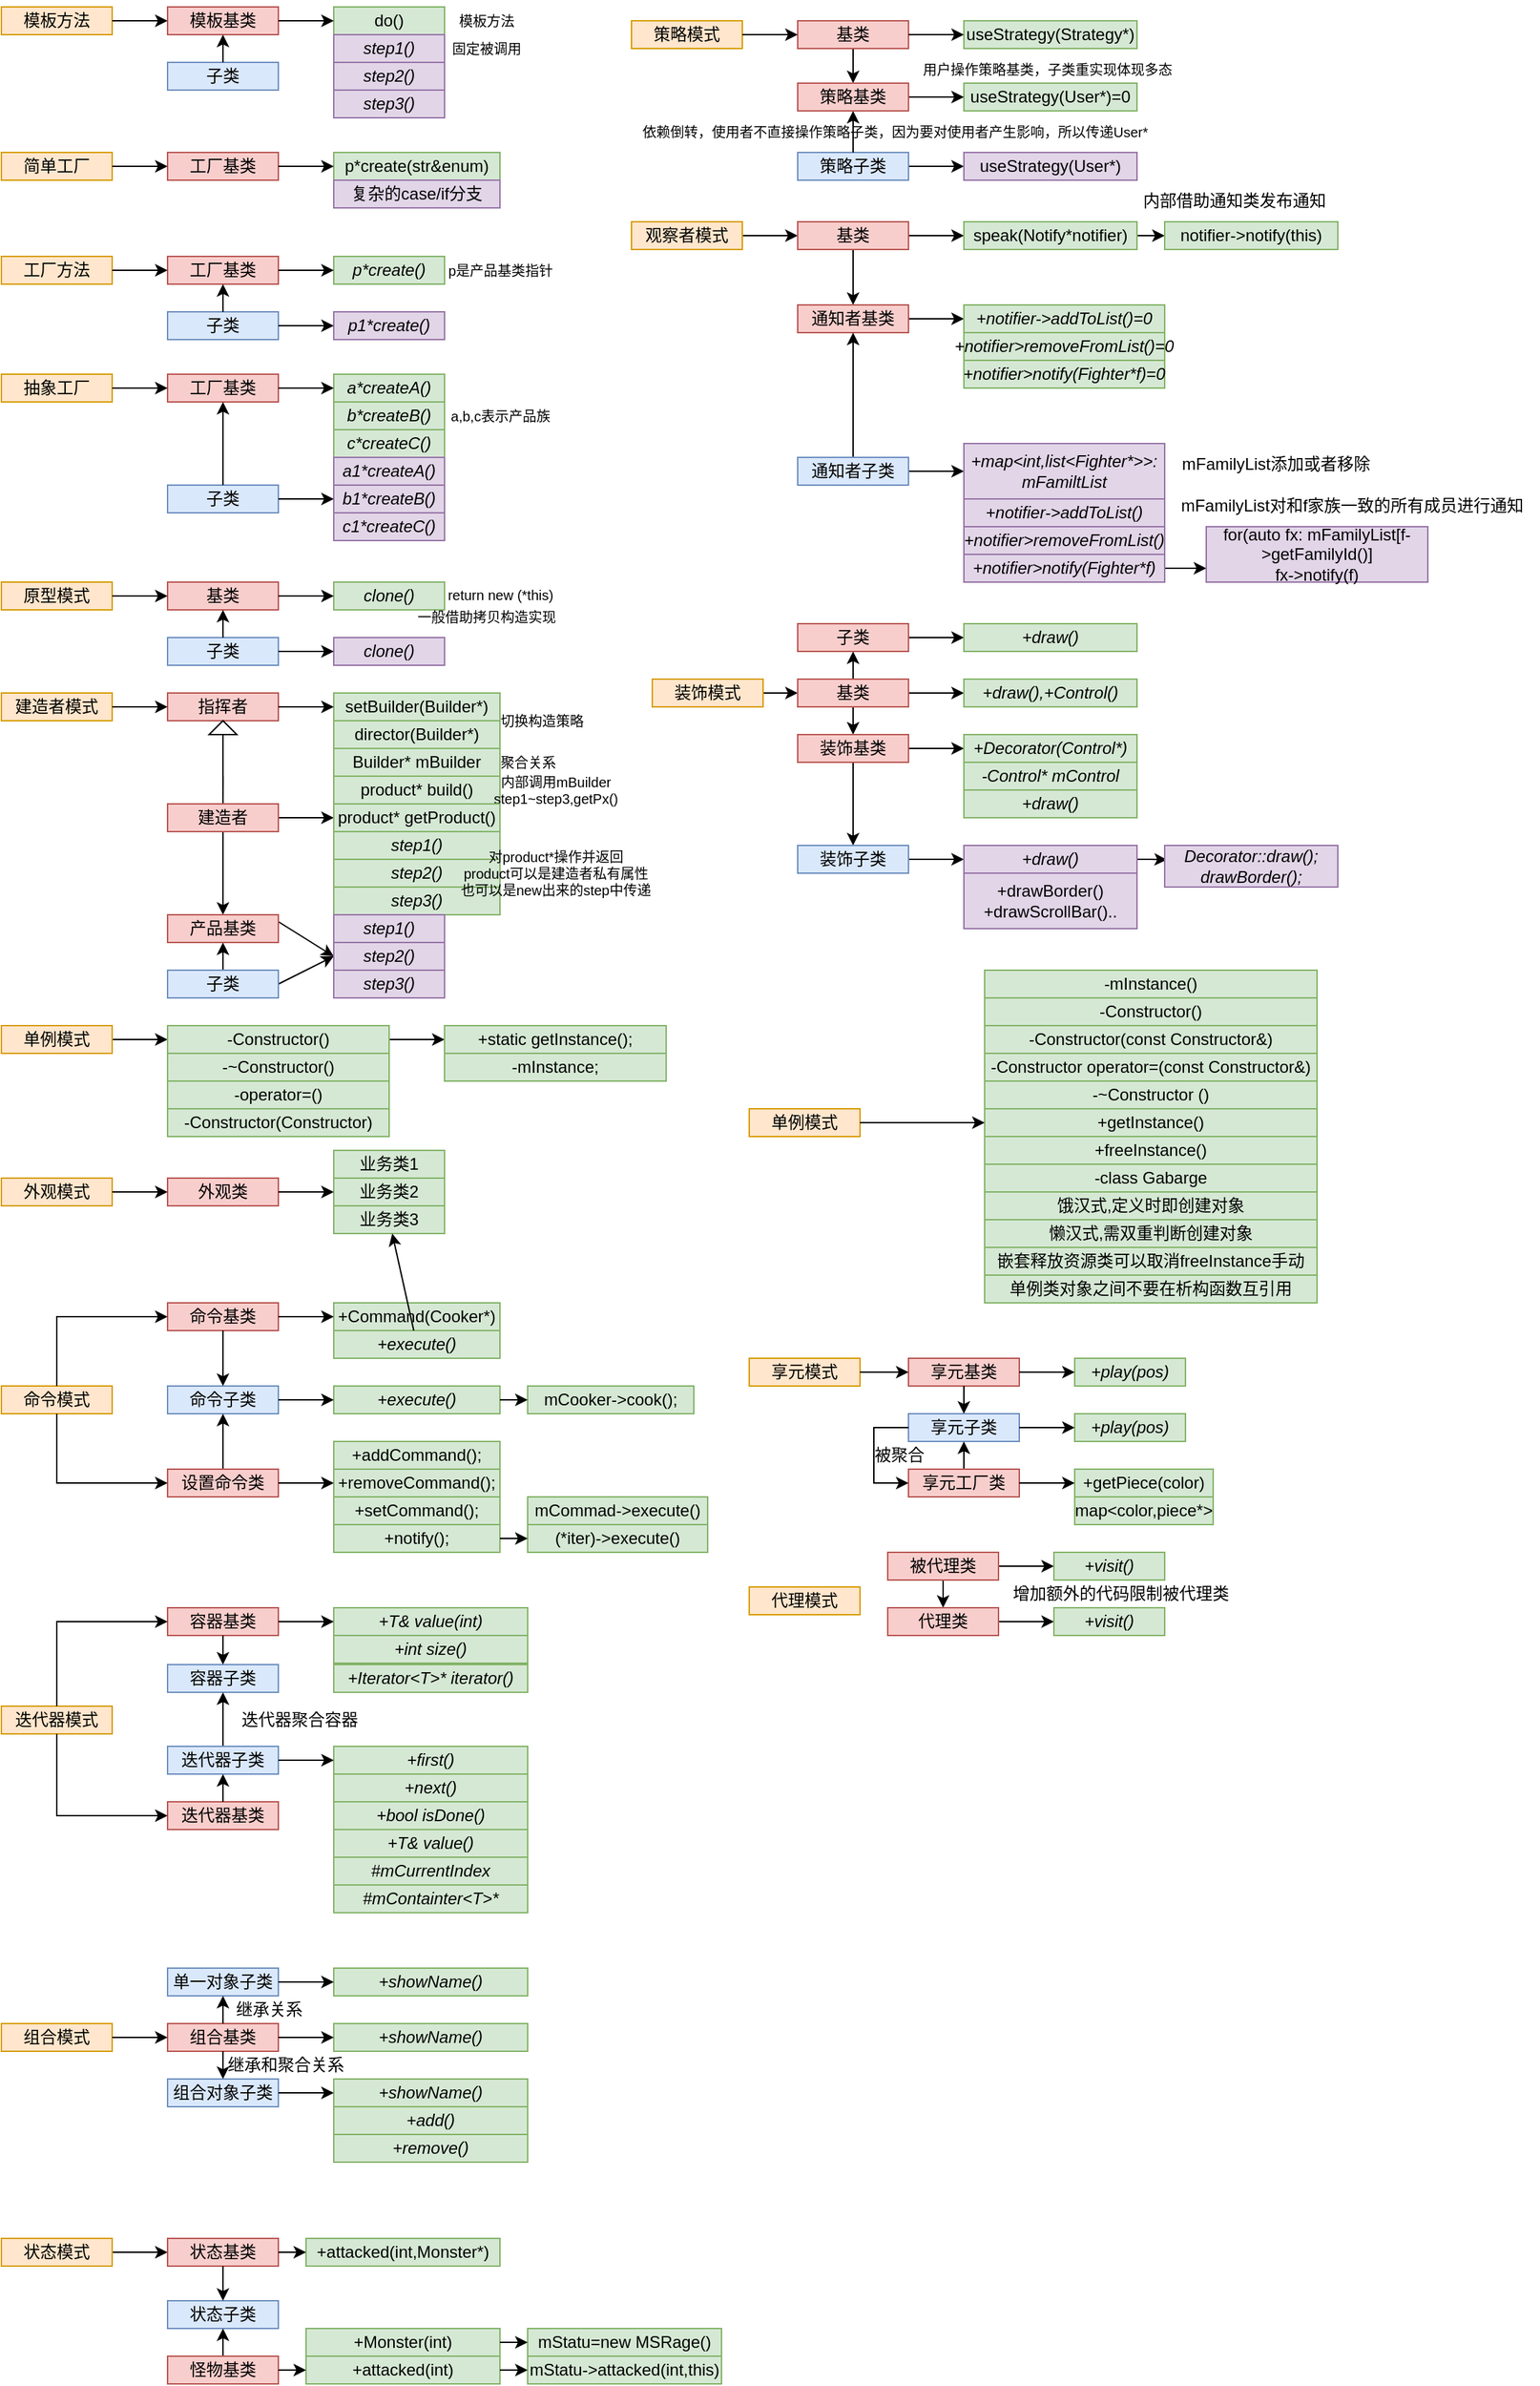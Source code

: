 <mxfile>
    <diagram id="zHpIVwNeffbbXztbU5Zh" name="第 1 页">
        <mxGraphModel dx="534" dy="441" grid="1" gridSize="5" guides="1" tooltips="1" connect="1" arrows="1" fold="1" page="1" pageScale="1" pageWidth="1169" pageHeight="827" math="0" shadow="0">
            <root>
                <mxCell id="0"/>
                <mxCell id="1" parent="0"/>
                <mxCell id="29" value="" style="group" parent="1" vertex="1" connectable="0">
                    <mxGeometry width="385" height="85" as="geometry"/>
                </mxCell>
                <mxCell id="2" value="模板方法" style="whiteSpace=wrap;html=1;fillColor=#ffe6cc;strokeColor=#d79b00;" parent="29" vertex="1">
                    <mxGeometry y="5" width="80" height="20" as="geometry"/>
                </mxCell>
                <mxCell id="4" value="模板基类" style="whiteSpace=wrap;html=1;fillColor=#f8cecc;strokeColor=#b85450;" parent="29" vertex="1">
                    <mxGeometry x="120" y="5" width="80" height="20" as="geometry"/>
                </mxCell>
                <mxCell id="17" style="edgeStyle=none;html=1;exitX=1;exitY=0.5;exitDx=0;exitDy=0;entryX=0;entryY=0.5;entryDx=0;entryDy=0;fontSize=10;" parent="29" source="2" target="4" edge="1">
                    <mxGeometry relative="1" as="geometry"/>
                </mxCell>
                <mxCell id="5" value="do()" style="whiteSpace=wrap;html=1;fillColor=#d5e8d4;strokeColor=#82b366;" parent="29" vertex="1">
                    <mxGeometry x="240" y="5" width="80" height="20" as="geometry"/>
                </mxCell>
                <mxCell id="20" style="edgeStyle=none;html=1;fontSize=10;" parent="29" source="4" target="5" edge="1">
                    <mxGeometry relative="1" as="geometry"/>
                </mxCell>
                <mxCell id="6" value="&lt;i&gt;step1()&lt;/i&gt;" style="whiteSpace=wrap;html=1;fillColor=#e1d5e7;strokeColor=#9673a6;" parent="29" vertex="1">
                    <mxGeometry x="240" y="25" width="80" height="20" as="geometry"/>
                </mxCell>
                <mxCell id="7" value="&lt;i&gt;step2()&lt;/i&gt;" style="whiteSpace=wrap;html=1;fillColor=#e1d5e7;strokeColor=#9673a6;" parent="29" vertex="1">
                    <mxGeometry x="240" y="45" width="80" height="20" as="geometry"/>
                </mxCell>
                <mxCell id="8" value="&lt;i&gt;step3()&lt;/i&gt;" style="whiteSpace=wrap;html=1;fillColor=#e1d5e7;strokeColor=#9673a6;" parent="29" vertex="1">
                    <mxGeometry x="240" y="65" width="80" height="20" as="geometry"/>
                </mxCell>
                <mxCell id="12" value="&lt;font style=&quot;font-size: 10px;&quot;&gt;模板方法&lt;/font&gt;" style="text;html=1;align=center;verticalAlign=middle;resizable=0;points=[];autosize=1;strokeColor=none;fillColor=none;" parent="29" vertex="1">
                    <mxGeometry x="320" width="60" height="30" as="geometry"/>
                </mxCell>
                <mxCell id="13" value="&lt;font style=&quot;font-size: 10px;&quot;&gt;固定被调用&lt;/font&gt;" style="text;html=1;align=center;verticalAlign=middle;resizable=0;points=[];autosize=1;strokeColor=none;fillColor=none;" parent="29" vertex="1">
                    <mxGeometry x="315" y="20" width="70" height="30" as="geometry"/>
                </mxCell>
                <mxCell id="21" value="子类" style="whiteSpace=wrap;html=1;fillColor=#dae8fc;strokeColor=#6c8ebf;" parent="29" vertex="1">
                    <mxGeometry x="120" y="45" width="80" height="20" as="geometry"/>
                </mxCell>
                <mxCell id="22" style="edgeStyle=none;html=1;fontSize=10;entryX=0.5;entryY=1;entryDx=0;entryDy=0;" parent="29" source="21" target="4" edge="1">
                    <mxGeometry relative="1" as="geometry"/>
                </mxCell>
                <mxCell id="41" value="" style="group" parent="1" vertex="1" connectable="0">
                    <mxGeometry y="110" width="360" height="40" as="geometry"/>
                </mxCell>
                <mxCell id="16" value="简单工厂" style="whiteSpace=wrap;html=1;fillColor=#ffe6cc;strokeColor=#d79b00;" parent="41" vertex="1">
                    <mxGeometry width="80" height="20" as="geometry"/>
                </mxCell>
                <mxCell id="23" value="工厂基类" style="whiteSpace=wrap;html=1;fillColor=#f8cecc;strokeColor=#b85450;" parent="41" vertex="1">
                    <mxGeometry x="120" width="80" height="20" as="geometry"/>
                </mxCell>
                <mxCell id="27" style="edgeStyle=none;html=1;exitX=1;exitY=0.5;exitDx=0;exitDy=0;entryX=0;entryY=0.5;entryDx=0;entryDy=0;fontSize=10;" parent="41" source="16" target="23" edge="1">
                    <mxGeometry relative="1" as="geometry"/>
                </mxCell>
                <mxCell id="24" value="p*create(str&amp;amp;enum)" style="whiteSpace=wrap;html=1;fillColor=#d5e8d4;strokeColor=#82b366;" parent="41" vertex="1">
                    <mxGeometry x="240" width="120" height="20" as="geometry"/>
                </mxCell>
                <mxCell id="26" style="edgeStyle=none;html=1;exitX=1;exitY=0.5;exitDx=0;exitDy=0;entryX=0;entryY=0.5;entryDx=0;entryDy=0;fontSize=10;" parent="41" source="23" target="24" edge="1">
                    <mxGeometry relative="1" as="geometry"/>
                </mxCell>
                <mxCell id="25" value="复杂的case/if分支" style="whiteSpace=wrap;html=1;fillColor=#e1d5e7;strokeColor=#9673a6;" parent="41" vertex="1">
                    <mxGeometry x="240" y="20" width="120" height="20" as="geometry"/>
                </mxCell>
                <mxCell id="43" value="" style="group" parent="1" vertex="1" connectable="0">
                    <mxGeometry y="180" width="410" height="70" as="geometry"/>
                </mxCell>
                <mxCell id="30" value="工厂方法" style="whiteSpace=wrap;html=1;fillColor=#ffe6cc;strokeColor=#d79b00;" parent="43" vertex="1">
                    <mxGeometry y="5" width="80" height="20" as="geometry"/>
                </mxCell>
                <mxCell id="31" value="工厂基类" style="whiteSpace=wrap;html=1;fillColor=#f8cecc;strokeColor=#b85450;" parent="43" vertex="1">
                    <mxGeometry x="120" y="5" width="80" height="20" as="geometry"/>
                </mxCell>
                <mxCell id="32" style="edgeStyle=none;html=1;exitX=1;exitY=0.5;exitDx=0;exitDy=0;entryX=0;entryY=0.5;entryDx=0;entryDy=0;fontSize=10;" parent="43" source="30" target="31" edge="1">
                    <mxGeometry relative="1" as="geometry"/>
                </mxCell>
                <mxCell id="33" value="&lt;i&gt;p*create()&lt;/i&gt;" style="whiteSpace=wrap;html=1;fillColor=#d5e8d4;strokeColor=#82b366;" parent="43" vertex="1">
                    <mxGeometry x="240" y="5" width="80" height="20" as="geometry"/>
                </mxCell>
                <mxCell id="34" style="edgeStyle=none;html=1;exitX=1;exitY=0.5;exitDx=0;exitDy=0;entryX=0;entryY=0.5;entryDx=0;entryDy=0;fontSize=10;" parent="43" source="31" target="33" edge="1">
                    <mxGeometry relative="1" as="geometry"/>
                </mxCell>
                <mxCell id="35" value="p是产品基类指针" style="text;html=1;align=center;verticalAlign=middle;resizable=0;points=[];autosize=1;strokeColor=none;fillColor=none;fontSize=10;" parent="43" vertex="1">
                    <mxGeometry x="310" width="100" height="30" as="geometry"/>
                </mxCell>
                <mxCell id="36" value="子类" style="whiteSpace=wrap;html=1;fillColor=#dae8fc;strokeColor=#6c8ebf;" parent="43" vertex="1">
                    <mxGeometry x="120" y="45" width="80" height="20" as="geometry"/>
                </mxCell>
                <mxCell id="37" style="edgeStyle=none;html=1;exitX=0.5;exitY=0;exitDx=0;exitDy=0;entryX=0.5;entryY=1;entryDx=0;entryDy=0;fontSize=10;" parent="43" source="36" target="31" edge="1">
                    <mxGeometry relative="1" as="geometry"/>
                </mxCell>
                <mxCell id="38" value="&lt;i&gt;p1*create()&lt;/i&gt;" style="whiteSpace=wrap;html=1;fillColor=#e1d5e7;strokeColor=#9673a6;" parent="43" vertex="1">
                    <mxGeometry x="240" y="45" width="80" height="20" as="geometry"/>
                </mxCell>
                <mxCell id="39" style="edgeStyle=none;html=1;exitX=1;exitY=0.5;exitDx=0;exitDy=0;entryX=0;entryY=0.5;entryDx=0;entryDy=0;fontSize=10;" parent="43" source="36" target="38" edge="1">
                    <mxGeometry relative="1" as="geometry"/>
                </mxCell>
                <mxCell id="59" value="" style="group" parent="1" vertex="1" connectable="0">
                    <mxGeometry y="270" width="410" height="120" as="geometry"/>
                </mxCell>
                <mxCell id="42" value="抽象工厂" style="whiteSpace=wrap;html=1;fillColor=#ffe6cc;strokeColor=#d79b00;" parent="59" vertex="1">
                    <mxGeometry width="80" height="20" as="geometry"/>
                </mxCell>
                <mxCell id="44" value="工厂基类" style="whiteSpace=wrap;html=1;fillColor=#f8cecc;strokeColor=#b85450;" parent="59" vertex="1">
                    <mxGeometry x="120" width="80" height="20" as="geometry"/>
                </mxCell>
                <mxCell id="45" style="edgeStyle=none;html=1;exitX=1;exitY=0.5;exitDx=0;exitDy=0;entryX=0;entryY=0.5;entryDx=0;entryDy=0;fontSize=10;" parent="59" source="42" target="44" edge="1">
                    <mxGeometry relative="1" as="geometry"/>
                </mxCell>
                <mxCell id="46" value="&lt;i&gt;a*createA()&lt;/i&gt;" style="whiteSpace=wrap;html=1;fillColor=#d5e8d4;strokeColor=#82b366;" parent="59" vertex="1">
                    <mxGeometry x="240" width="80" height="20" as="geometry"/>
                </mxCell>
                <mxCell id="50" style="edgeStyle=none;html=1;exitX=1;exitY=0.5;exitDx=0;exitDy=0;fontSize=10;" parent="59" source="44" target="46" edge="1">
                    <mxGeometry relative="1" as="geometry"/>
                </mxCell>
                <mxCell id="47" value="&lt;i&gt;b*createB()&lt;/i&gt;" style="whiteSpace=wrap;html=1;fillColor=#d5e8d4;strokeColor=#82b366;" parent="59" vertex="1">
                    <mxGeometry x="240" y="20" width="80" height="20" as="geometry"/>
                </mxCell>
                <mxCell id="48" value="&lt;i&gt;c*createC()&lt;/i&gt;" style="whiteSpace=wrap;html=1;fillColor=#d5e8d4;strokeColor=#82b366;" parent="59" vertex="1">
                    <mxGeometry x="240" y="40" width="80" height="20" as="geometry"/>
                </mxCell>
                <mxCell id="49" value="a,b,c表示产品族" style="text;html=1;align=center;verticalAlign=middle;resizable=0;points=[];autosize=1;strokeColor=none;fillColor=none;fontSize=10;" parent="59" vertex="1">
                    <mxGeometry x="310" y="15" width="100" height="30" as="geometry"/>
                </mxCell>
                <mxCell id="51" value="子类" style="whiteSpace=wrap;html=1;fillColor=#dae8fc;strokeColor=#6c8ebf;" parent="59" vertex="1">
                    <mxGeometry x="120" y="80" width="80" height="20" as="geometry"/>
                </mxCell>
                <mxCell id="52" style="edgeStyle=none;html=1;fontSize=10;entryX=0.5;entryY=1;entryDx=0;entryDy=0;" parent="59" source="51" target="44" edge="1">
                    <mxGeometry relative="1" as="geometry"/>
                </mxCell>
                <mxCell id="53" value="&lt;i&gt;b1*createB()&lt;/i&gt;" style="whiteSpace=wrap;html=1;fillColor=#e1d5e7;strokeColor=#9673a6;" parent="59" vertex="1">
                    <mxGeometry x="240" y="80" width="80" height="20" as="geometry"/>
                </mxCell>
                <mxCell id="56" style="edgeStyle=none;html=1;exitX=1;exitY=0.5;exitDx=0;exitDy=0;entryX=0;entryY=0.5;entryDx=0;entryDy=0;fontSize=10;" parent="59" source="51" target="53" edge="1">
                    <mxGeometry relative="1" as="geometry"/>
                </mxCell>
                <mxCell id="54" value="&lt;i&gt;c1*createC()&lt;/i&gt;" style="whiteSpace=wrap;html=1;fillColor=#e1d5e7;strokeColor=#9673a6;" parent="59" vertex="1">
                    <mxGeometry x="240" y="100" width="80" height="20" as="geometry"/>
                </mxCell>
                <mxCell id="55" value="&lt;i&gt;a1*createA()&lt;/i&gt;" style="whiteSpace=wrap;html=1;fillColor=#e1d5e7;strokeColor=#9673a6;" parent="59" vertex="1">
                    <mxGeometry x="240" y="60" width="80" height="20" as="geometry"/>
                </mxCell>
                <mxCell id="71" value="" style="group" parent="1" vertex="1" connectable="0">
                    <mxGeometry y="414" width="410" height="66" as="geometry"/>
                </mxCell>
                <mxCell id="60" value="原型模式" style="whiteSpace=wrap;html=1;fillColor=#ffe6cc;strokeColor=#d79b00;" parent="71" vertex="1">
                    <mxGeometry y="6" width="80" height="20" as="geometry"/>
                </mxCell>
                <mxCell id="61" value="基类" style="whiteSpace=wrap;html=1;fillColor=#f8cecc;strokeColor=#b85450;" parent="71" vertex="1">
                    <mxGeometry x="120" y="6" width="80" height="20" as="geometry"/>
                </mxCell>
                <mxCell id="70" style="edgeStyle=none;html=1;exitX=1;exitY=0.5;exitDx=0;exitDy=0;entryX=0;entryY=0.5;entryDx=0;entryDy=0;fontSize=10;" parent="71" source="60" target="61" edge="1">
                    <mxGeometry relative="1" as="geometry"/>
                </mxCell>
                <mxCell id="62" value="&lt;i&gt;clone()&lt;/i&gt;" style="whiteSpace=wrap;html=1;fillColor=#d5e8d4;strokeColor=#82b366;" parent="71" vertex="1">
                    <mxGeometry x="240" y="6" width="80" height="20" as="geometry"/>
                </mxCell>
                <mxCell id="65" style="edgeStyle=none;html=1;exitX=1;exitY=0.5;exitDx=0;exitDy=0;fontSize=10;" parent="71" source="61" target="62" edge="1">
                    <mxGeometry relative="1" as="geometry"/>
                </mxCell>
                <mxCell id="63" value="子类" style="whiteSpace=wrap;html=1;fillColor=#dae8fc;strokeColor=#6c8ebf;" parent="71" vertex="1">
                    <mxGeometry x="120" y="46" width="80" height="20" as="geometry"/>
                </mxCell>
                <mxCell id="66" style="edgeStyle=none;html=1;exitX=0.5;exitY=0;exitDx=0;exitDy=0;entryX=0.5;entryY=1;entryDx=0;entryDy=0;fontSize=10;" parent="71" source="63" target="61" edge="1">
                    <mxGeometry relative="1" as="geometry"/>
                </mxCell>
                <mxCell id="64" value="&lt;i&gt;clone()&lt;/i&gt;" style="whiteSpace=wrap;html=1;fillColor=#e1d5e7;strokeColor=#9673a6;" parent="71" vertex="1">
                    <mxGeometry x="240" y="46" width="80" height="20" as="geometry"/>
                </mxCell>
                <mxCell id="67" style="edgeStyle=none;html=1;fontSize=10;" parent="71" source="63" target="64" edge="1">
                    <mxGeometry relative="1" as="geometry"/>
                </mxCell>
                <mxCell id="68" value="return new (*this)" style="text;html=1;align=center;verticalAlign=middle;resizable=0;points=[];autosize=1;strokeColor=none;fillColor=none;fontSize=10;" parent="71" vertex="1">
                    <mxGeometry x="310" width="100" height="30" as="geometry"/>
                </mxCell>
                <mxCell id="69" value="一般借助拷贝构造实现" style="text;html=1;align=center;verticalAlign=middle;resizable=0;points=[];autosize=1;strokeColor=none;fillColor=none;fontSize=10;" parent="71" vertex="1">
                    <mxGeometry x="290" y="16" width="120" height="30" as="geometry"/>
                </mxCell>
                <mxCell id="73" value="建造者模式" style="whiteSpace=wrap;html=1;fillColor=#ffe6cc;strokeColor=#d79b00;" parent="1" vertex="1">
                    <mxGeometry y="500" width="80" height="20" as="geometry"/>
                </mxCell>
                <mxCell id="74" value="指挥者" style="whiteSpace=wrap;html=1;fillColor=#f8cecc;strokeColor=#b85450;" parent="1" vertex="1">
                    <mxGeometry x="120" y="500" width="80" height="20" as="geometry"/>
                </mxCell>
                <mxCell id="76" style="edgeStyle=none;html=1;exitX=1;exitY=0.5;exitDx=0;exitDy=0;fontSize=10;" parent="1" source="73" target="74" edge="1">
                    <mxGeometry relative="1" as="geometry"/>
                </mxCell>
                <mxCell id="75" value="setBuilder(Builder*)" style="whiteSpace=wrap;html=1;fillColor=#d5e8d4;strokeColor=#82b366;" parent="1" vertex="1">
                    <mxGeometry x="240" y="500" width="120" height="20" as="geometry"/>
                </mxCell>
                <mxCell id="77" style="edgeStyle=none;html=1;exitX=1;exitY=0.5;exitDx=0;exitDy=0;entryX=0;entryY=0.5;entryDx=0;entryDy=0;fontSize=10;" parent="1" source="74" target="75" edge="1">
                    <mxGeometry relative="1" as="geometry"/>
                </mxCell>
                <mxCell id="81" value="director(Builder*)" style="whiteSpace=wrap;html=1;fillColor=#d5e8d4;strokeColor=#82b366;" parent="1" vertex="1">
                    <mxGeometry x="240" y="520" width="120" height="20" as="geometry"/>
                </mxCell>
                <mxCell id="82" value="切换构造策略" style="text;html=1;align=center;verticalAlign=middle;resizable=0;points=[];autosize=1;strokeColor=none;fillColor=none;fontSize=10;" parent="1" vertex="1">
                    <mxGeometry x="350" y="505" width="80" height="30" as="geometry"/>
                </mxCell>
                <mxCell id="83" value="Builder* mBuilder" style="whiteSpace=wrap;html=1;fillColor=#d5e8d4;strokeColor=#82b366;movable=1;resizable=1;rotatable=1;deletable=1;editable=1;connectable=1;" parent="1" vertex="1">
                    <mxGeometry x="240" y="540" width="120" height="20" as="geometry"/>
                </mxCell>
                <mxCell id="85" value="product* build()" style="whiteSpace=wrap;html=1;fillColor=#d5e8d4;strokeColor=#82b366;" parent="1" vertex="1">
                    <mxGeometry x="240" y="560" width="120" height="20" as="geometry"/>
                </mxCell>
                <mxCell id="86" value="内部调用mBuilder&lt;br&gt;step1~step3,getPx()" style="text;html=1;align=center;verticalAlign=middle;resizable=0;points=[];autosize=1;strokeColor=none;fillColor=none;fontSize=10;" parent="1" vertex="1">
                    <mxGeometry x="345" y="550" width="110" height="40" as="geometry"/>
                </mxCell>
                <mxCell id="91" style="edgeStyle=none;html=1;exitX=0.5;exitY=0;exitDx=0;exitDy=0;fontSize=10;endArrow=none;endFill=0;" parent="1" source="87" edge="1">
                    <mxGeometry relative="1" as="geometry">
                        <mxPoint x="160.077" y="560" as="targetPoint"/>
                    </mxGeometry>
                </mxCell>
                <mxCell id="94" style="edgeStyle=none;html=1;exitX=0.5;exitY=1;exitDx=0;exitDy=0;entryX=0.5;entryY=0;entryDx=0;entryDy=0;fontSize=10;endArrow=classic;endFill=1;" parent="1" source="87" target="93" edge="1">
                    <mxGeometry relative="1" as="geometry"/>
                </mxCell>
                <mxCell id="109" style="edgeStyle=none;html=1;exitX=1;exitY=0.5;exitDx=0;exitDy=0;entryX=0;entryY=0.5;entryDx=0;entryDy=0;fontSize=10;endArrow=classic;endFill=1;" parent="1" source="87" target="108" edge="1">
                    <mxGeometry relative="1" as="geometry"/>
                </mxCell>
                <mxCell id="87" value="建造者" style="whiteSpace=wrap;html=1;fillColor=#f8cecc;strokeColor=#b85450;" parent="1" vertex="1">
                    <mxGeometry x="120" y="580" width="80" height="20" as="geometry"/>
                </mxCell>
                <mxCell id="88" value="" style="group;fontSize=10;rotation=-90;" parent="1" vertex="1" connectable="0">
                    <mxGeometry x="140" y="530" width="40" height="20" as="geometry"/>
                </mxCell>
                <mxCell id="89" style="edgeStyle=none;html=1;exitX=0;exitY=0.5;exitDx=0;exitDy=0;rounded=0;strokeColor=default;endArrow=none;endFill=0;fontSize=10;" parent="88" source="90" edge="1">
                    <mxGeometry relative="1" as="geometry">
                        <mxPoint x="20" y="30" as="targetPoint"/>
                    </mxGeometry>
                </mxCell>
                <mxCell id="90" value="" style="triangle;whiteSpace=wrap;html=1;fontSize=10;rotation=-90;" parent="88" vertex="1">
                    <mxGeometry x="15" y="-15" width="10" height="20" as="geometry"/>
                </mxCell>
                <mxCell id="92" value="聚合关系" style="text;html=1;align=center;verticalAlign=middle;resizable=0;points=[];autosize=1;strokeColor=none;fillColor=none;fontSize=10;" parent="1" vertex="1">
                    <mxGeometry x="350" y="535" width="60" height="30" as="geometry"/>
                </mxCell>
                <mxCell id="100" style="edgeStyle=none;html=1;exitX=0.5;exitY=0;exitDx=0;exitDy=0;entryX=0.5;entryY=1;entryDx=0;entryDy=0;fontSize=10;endArrow=classic;endFill=1;" parent="1" source="99" target="93" edge="1">
                    <mxGeometry relative="1" as="geometry"/>
                </mxCell>
                <mxCell id="106" style="edgeStyle=none;html=1;exitX=1;exitY=0.25;exitDx=0;exitDy=0;fontSize=10;endArrow=classic;endFill=1;" parent="1" source="93" edge="1">
                    <mxGeometry relative="1" as="geometry">
                        <mxPoint x="240" y="690" as="targetPoint"/>
                    </mxGeometry>
                </mxCell>
                <mxCell id="93" value="产品基类" style="whiteSpace=wrap;html=1;fillColor=#f8cecc;strokeColor=#b85450;" parent="1" vertex="1">
                    <mxGeometry x="120" y="660" width="80" height="20" as="geometry"/>
                </mxCell>
                <mxCell id="95" value="&lt;i&gt;step1()&lt;/i&gt;" style="whiteSpace=wrap;html=1;fillColor=#d5e8d4;strokeColor=#82b366;" parent="1" vertex="1">
                    <mxGeometry x="240" y="600" width="120" height="20" as="geometry"/>
                </mxCell>
                <mxCell id="96" value="&lt;i&gt;step2()&lt;/i&gt;" style="whiteSpace=wrap;html=1;fillColor=#d5e8d4;strokeColor=#82b366;" parent="1" vertex="1">
                    <mxGeometry x="240" y="620" width="120" height="20" as="geometry"/>
                </mxCell>
                <mxCell id="97" value="&lt;i&gt;step3()&lt;/i&gt;" style="whiteSpace=wrap;html=1;fillColor=#d5e8d4;strokeColor=#82b366;" parent="1" vertex="1">
                    <mxGeometry x="240" y="640" width="120" height="20" as="geometry"/>
                </mxCell>
                <mxCell id="98" value="对product*操作并返回&lt;br&gt;product可以是建造者私有属性&lt;br&gt;也可以是new出来的step中传递" style="text;html=1;align=center;verticalAlign=middle;resizable=0;points=[];autosize=1;strokeColor=none;fillColor=none;fontSize=10;" parent="1" vertex="1">
                    <mxGeometry x="320" y="605" width="160" height="50" as="geometry"/>
                </mxCell>
                <mxCell id="104" style="edgeStyle=none;html=1;exitX=1;exitY=0.5;exitDx=0;exitDy=0;entryX=0;entryY=0.5;entryDx=0;entryDy=0;fontSize=10;endArrow=classic;endFill=1;" parent="1" source="99" target="102" edge="1">
                    <mxGeometry relative="1" as="geometry"/>
                </mxCell>
                <mxCell id="99" value="子类" style="whiteSpace=wrap;html=1;fillColor=#dae8fc;strokeColor=#6c8ebf;" parent="1" vertex="1">
                    <mxGeometry x="120" y="700" width="80" height="20" as="geometry"/>
                </mxCell>
                <mxCell id="101" value="&lt;i&gt;step1()&lt;/i&gt;" style="whiteSpace=wrap;html=1;fillColor=#e1d5e7;strokeColor=#9673a6;" parent="1" vertex="1">
                    <mxGeometry x="240" y="660" width="80" height="20" as="geometry"/>
                </mxCell>
                <mxCell id="102" value="&lt;i&gt;step2()&lt;/i&gt;" style="whiteSpace=wrap;html=1;fillColor=#e1d5e7;strokeColor=#9673a6;" parent="1" vertex="1">
                    <mxGeometry x="240" y="680" width="80" height="20" as="geometry"/>
                </mxCell>
                <mxCell id="103" value="&lt;i&gt;step3()&lt;/i&gt;" style="whiteSpace=wrap;html=1;fillColor=#e1d5e7;strokeColor=#9673a6;" parent="1" vertex="1">
                    <mxGeometry x="240" y="700" width="80" height="20" as="geometry"/>
                </mxCell>
                <mxCell id="108" value="product* getProduct()" style="whiteSpace=wrap;html=1;fillColor=#d5e8d4;strokeColor=#82b366;" parent="1" vertex="1">
                    <mxGeometry x="240" y="580" width="120" height="20" as="geometry"/>
                </mxCell>
                <mxCell id="111" value="策略模式" style="whiteSpace=wrap;html=1;fillColor=#ffe6cc;strokeColor=#d79b00;" parent="1" vertex="1">
                    <mxGeometry x="455" y="15" width="80" height="20" as="geometry"/>
                </mxCell>
                <mxCell id="129" style="edgeStyle=none;html=1;exitX=0.5;exitY=1;exitDx=0;exitDy=0;entryX=0.5;entryY=0;entryDx=0;entryDy=0;" parent="1" source="112" target="123" edge="1">
                    <mxGeometry relative="1" as="geometry"/>
                </mxCell>
                <mxCell id="112" value="基类" style="whiteSpace=wrap;html=1;fillColor=#f8cecc;strokeColor=#b85450;" parent="1" vertex="1">
                    <mxGeometry x="575" y="15" width="80" height="20" as="geometry"/>
                </mxCell>
                <mxCell id="113" style="edgeStyle=none;html=1;exitX=1;exitY=0.5;exitDx=0;exitDy=0;entryX=0;entryY=0.5;entryDx=0;entryDy=0;fontSize=10;" parent="1" source="111" target="112" edge="1">
                    <mxGeometry relative="1" as="geometry"/>
                </mxCell>
                <mxCell id="114" value="useStrategy(Strategy*)" style="whiteSpace=wrap;html=1;fillColor=#d5e8d4;strokeColor=#82b366;" parent="1" vertex="1">
                    <mxGeometry x="695" y="15" width="125" height="20" as="geometry"/>
                </mxCell>
                <mxCell id="115" style="edgeStyle=none;html=1;fontSize=10;" parent="1" source="112" target="114" edge="1">
                    <mxGeometry relative="1" as="geometry"/>
                </mxCell>
                <mxCell id="118" value="useStrategy(User*)=0" style="whiteSpace=wrap;html=1;fillColor=#d5e8d4;strokeColor=#82b366;" parent="1" vertex="1">
                    <mxGeometry x="695" y="60" width="125" height="20" as="geometry"/>
                </mxCell>
                <mxCell id="128" style="edgeStyle=none;html=1;exitX=1;exitY=0.5;exitDx=0;exitDy=0;entryX=0;entryY=0.5;entryDx=0;entryDy=0;" parent="1" source="121" target="127" edge="1">
                    <mxGeometry relative="1" as="geometry"/>
                </mxCell>
                <mxCell id="121" value="策略子类" style="whiteSpace=wrap;html=1;fillColor=#dae8fc;strokeColor=#6c8ebf;" parent="1" vertex="1">
                    <mxGeometry x="575" y="110" width="80" height="20" as="geometry"/>
                </mxCell>
                <mxCell id="125" style="edgeStyle=none;html=1;exitX=1;exitY=0.5;exitDx=0;exitDy=0;entryX=0;entryY=0.5;entryDx=0;entryDy=0;" parent="1" source="123" target="118" edge="1">
                    <mxGeometry relative="1" as="geometry"/>
                </mxCell>
                <mxCell id="126" style="edgeStyle=none;html=1;entryX=0.5;entryY=1;entryDx=0;entryDy=0;" parent="1" source="121" target="123" edge="1">
                    <mxGeometry relative="1" as="geometry"/>
                </mxCell>
                <mxCell id="123" value="策略基类" style="whiteSpace=wrap;html=1;fillColor=#f8cecc;strokeColor=#b85450;" parent="1" vertex="1">
                    <mxGeometry x="575" y="60" width="80" height="20" as="geometry"/>
                </mxCell>
                <mxCell id="127" value="useStrategy(User*)" style="whiteSpace=wrap;html=1;fillColor=#e1d5e7;strokeColor=#9673a6;" parent="1" vertex="1">
                    <mxGeometry x="695" y="110" width="125" height="20" as="geometry"/>
                </mxCell>
                <mxCell id="130" value="&lt;font style=&quot;font-size: 10px;&quot;&gt;依赖倒转，使用者不直接操作策略子类，因为要对使用者产生影响，所以传递User*&lt;/font&gt;" style="text;html=1;align=center;verticalAlign=middle;resizable=0;points=[];autosize=1;strokeColor=none;fillColor=none;" parent="1" vertex="1">
                    <mxGeometry x="450" y="80" width="390" height="30" as="geometry"/>
                </mxCell>
                <mxCell id="131" value="用户操作策略基类，子类重实现体现多态" style="text;html=1;align=center;verticalAlign=middle;resizable=0;points=[];autosize=1;strokeColor=none;fillColor=none;fontSize=10;" parent="1" vertex="1">
                    <mxGeometry x="655" y="35" width="200" height="30" as="geometry"/>
                </mxCell>
                <mxCell id="156" style="edgeStyle=none;html=1;exitX=1;exitY=0.5;exitDx=0;exitDy=0;entryX=0;entryY=0.5;entryDx=0;entryDy=0;" parent="1" source="132" target="133" edge="1">
                    <mxGeometry relative="1" as="geometry"/>
                </mxCell>
                <mxCell id="132" value="观察者模式" style="whiteSpace=wrap;html=1;fillColor=#ffe6cc;strokeColor=#d79b00;" parent="1" vertex="1">
                    <mxGeometry x="455" y="160" width="80" height="20" as="geometry"/>
                </mxCell>
                <mxCell id="148" style="edgeStyle=none;html=1;exitX=0.5;exitY=1;exitDx=0;exitDy=0;entryX=0.5;entryY=0;entryDx=0;entryDy=0;" parent="1" source="133" target="135" edge="1">
                    <mxGeometry relative="1" as="geometry"/>
                </mxCell>
                <mxCell id="151" style="edgeStyle=none;html=1;exitX=1;exitY=0.5;exitDx=0;exitDy=0;entryX=0;entryY=0.5;entryDx=0;entryDy=0;" parent="1" source="133" target="134" edge="1">
                    <mxGeometry relative="1" as="geometry"/>
                </mxCell>
                <mxCell id="133" value="基类" style="whiteSpace=wrap;html=1;fillColor=#f8cecc;strokeColor=#b85450;" parent="1" vertex="1">
                    <mxGeometry x="575" y="160" width="80" height="20" as="geometry"/>
                </mxCell>
                <mxCell id="141" style="edgeStyle=none;html=1;exitX=1;exitY=0.5;exitDx=0;exitDy=0;entryX=0;entryY=0.5;entryDx=0;entryDy=0;" parent="1" source="134" target="137" edge="1">
                    <mxGeometry relative="1" as="geometry"/>
                </mxCell>
                <mxCell id="134" value="speak(Notify*notifier)" style="whiteSpace=wrap;html=1;fillColor=#d5e8d4;strokeColor=#82b366;" parent="1" vertex="1">
                    <mxGeometry x="695" y="160" width="125" height="20" as="geometry"/>
                </mxCell>
                <mxCell id="150" style="edgeStyle=none;html=1;exitX=1;exitY=0.5;exitDx=0;exitDy=0;entryX=0;entryY=0.5;entryDx=0;entryDy=0;" parent="1" source="135" target="138" edge="1">
                    <mxGeometry relative="1" as="geometry"/>
                </mxCell>
                <mxCell id="135" value="通知者基类" style="whiteSpace=wrap;html=1;fillColor=#f8cecc;strokeColor=#b85450;" parent="1" vertex="1">
                    <mxGeometry x="575" y="220" width="80" height="20" as="geometry"/>
                </mxCell>
                <mxCell id="149" style="edgeStyle=none;html=1;exitX=0.5;exitY=0;exitDx=0;exitDy=0;entryX=0.5;entryY=1;entryDx=0;entryDy=0;" parent="1" source="136" target="135" edge="1">
                    <mxGeometry relative="1" as="geometry"/>
                </mxCell>
                <mxCell id="173" style="edgeStyle=orthogonalEdgeStyle;rounded=0;html=1;exitX=1;exitY=0.5;exitDx=0;exitDy=0;entryX=0;entryY=0.5;entryDx=0;entryDy=0;" parent="1" source="136" target="147" edge="1">
                    <mxGeometry relative="1" as="geometry"/>
                </mxCell>
                <mxCell id="136" value="通知者子类" style="whiteSpace=wrap;html=1;fillColor=#dae8fc;strokeColor=#6c8ebf;" parent="1" vertex="1">
                    <mxGeometry x="575" y="330" width="80" height="20" as="geometry"/>
                </mxCell>
                <mxCell id="137" value="notifier-&amp;gt;notify(this)" style="whiteSpace=wrap;html=1;fillColor=#d5e8d4;strokeColor=#82b366;" parent="1" vertex="1">
                    <mxGeometry x="840" y="160" width="125" height="20" as="geometry"/>
                </mxCell>
                <mxCell id="138" value="&lt;i&gt;+notifier-&amp;gt;addToList()=0&lt;/i&gt;" style="whiteSpace=wrap;html=1;fillColor=#d5e8d4;strokeColor=#82b366;" parent="1" vertex="1">
                    <mxGeometry x="695" y="220" width="145" height="20" as="geometry"/>
                </mxCell>
                <mxCell id="139" value="&lt;i&gt;+notifier&amp;gt;removeFromList()=0&lt;/i&gt;" style="whiteSpace=wrap;html=1;fillColor=#d5e8d4;strokeColor=#82b366;" parent="1" vertex="1">
                    <mxGeometry x="695" y="240" width="145" height="20" as="geometry"/>
                </mxCell>
                <mxCell id="140" value="&lt;i&gt;+notifier&amp;gt;notify(Fighter*f)=0&lt;/i&gt;" style="whiteSpace=wrap;html=1;fillColor=#d5e8d4;strokeColor=#82b366;" parent="1" vertex="1">
                    <mxGeometry x="695" y="260" width="145" height="20" as="geometry"/>
                </mxCell>
                <mxCell id="142" value="for(auto fx: mFamilyList[f-&amp;gt;getFamilyId()]&lt;br&gt;fx-&amp;gt;notify(f)" style="whiteSpace=wrap;html=1;fillColor=#e1d5e7;strokeColor=#9673a6;" parent="1" vertex="1">
                    <mxGeometry x="870" y="380" width="160" height="40" as="geometry"/>
                </mxCell>
                <mxCell id="144" value="内部借助通知类发布通知" style="text;html=1;align=center;verticalAlign=middle;resizable=0;points=[];autosize=1;strokeColor=none;fillColor=none;" parent="1" vertex="1">
                    <mxGeometry x="810" y="130" width="160" height="30" as="geometry"/>
                </mxCell>
                <mxCell id="145" value="&lt;span style=&quot;&quot;&gt;mFamilyList添加或者移除&lt;/span&gt;" style="text;html=1;align=center;verticalAlign=middle;resizable=0;points=[];autosize=1;strokeColor=none;fillColor=none;" parent="1" vertex="1">
                    <mxGeometry x="840" y="320" width="160" height="30" as="geometry"/>
                </mxCell>
                <mxCell id="146" value="&lt;span style=&quot;&quot;&gt;mFamilyList对和f家族一致的所有成员进行通知&lt;/span&gt;" style="text;html=1;align=center;verticalAlign=middle;resizable=0;points=[];autosize=1;strokeColor=none;fillColor=none;" parent="1" vertex="1">
                    <mxGeometry x="840" y="350" width="270" height="30" as="geometry"/>
                </mxCell>
                <mxCell id="147" value="&lt;i&gt;+map&amp;lt;int,list&amp;lt;Fighter*&amp;gt;&amp;gt;:&lt;br&gt;mFamiltList&lt;br&gt;&lt;/i&gt;" style="whiteSpace=wrap;html=1;fillColor=#e1d5e7;strokeColor=#9673a6;" parent="1" vertex="1">
                    <mxGeometry x="695" y="320" width="145" height="40" as="geometry"/>
                </mxCell>
                <mxCell id="152" value="&lt;i&gt;+notifier-&amp;gt;addToList()&lt;/i&gt;" style="whiteSpace=wrap;html=1;fillColor=#e1d5e7;strokeColor=#9673a6;" parent="1" vertex="1">
                    <mxGeometry x="695" y="360" width="145" height="20" as="geometry"/>
                </mxCell>
                <mxCell id="153" value="&lt;i&gt;+notifier&amp;gt;removeFromList()&lt;/i&gt;" style="whiteSpace=wrap;html=1;fillColor=#e1d5e7;strokeColor=#9673a6;" parent="1" vertex="1">
                    <mxGeometry x="695" y="380" width="145" height="20" as="geometry"/>
                </mxCell>
                <mxCell id="155" style="edgeStyle=none;html=1;exitX=1;exitY=0.5;exitDx=0;exitDy=0;entryX=0;entryY=0.75;entryDx=0;entryDy=0;" parent="1" source="154" target="142" edge="1">
                    <mxGeometry relative="1" as="geometry"/>
                </mxCell>
                <mxCell id="154" value="&lt;i&gt;+notifier&amp;gt;notify(Fighter*f)&lt;/i&gt;" style="whiteSpace=wrap;html=1;fillColor=#e1d5e7;strokeColor=#9673a6;" parent="1" vertex="1">
                    <mxGeometry x="695" y="400" width="145" height="20" as="geometry"/>
                </mxCell>
                <mxCell id="186" style="edgeStyle=orthogonalEdgeStyle;rounded=0;html=1;exitX=1;exitY=0.5;exitDx=0;exitDy=0;entryX=0;entryY=0.5;entryDx=0;entryDy=0;" parent="1" source="157" target="158" edge="1">
                    <mxGeometry relative="1" as="geometry"/>
                </mxCell>
                <mxCell id="157" value="装饰模式" style="whiteSpace=wrap;html=1;fillColor=#ffe6cc;strokeColor=#d79b00;" parent="1" vertex="1">
                    <mxGeometry x="470" y="490" width="80" height="20" as="geometry"/>
                </mxCell>
                <mxCell id="168" style="edgeStyle=orthogonalEdgeStyle;rounded=0;html=1;exitX=0.5;exitY=1;exitDx=0;exitDy=0;entryX=0.5;entryY=0;entryDx=0;entryDy=0;" parent="1" source="158" target="159" edge="1">
                    <mxGeometry relative="1" as="geometry"/>
                </mxCell>
                <mxCell id="169" style="edgeStyle=orthogonalEdgeStyle;rounded=0;html=1;exitX=0.5;exitY=0;exitDx=0;exitDy=0;entryX=0.5;entryY=1;entryDx=0;entryDy=0;" parent="1" source="158" target="160" edge="1">
                    <mxGeometry relative="1" as="geometry"/>
                </mxCell>
                <mxCell id="174" style="edgeStyle=orthogonalEdgeStyle;rounded=0;html=1;exitX=1;exitY=0.5;exitDx=0;exitDy=0;entryX=0;entryY=0.5;entryDx=0;entryDy=0;" parent="1" source="158" target="170" edge="1">
                    <mxGeometry relative="1" as="geometry"/>
                </mxCell>
                <mxCell id="158" value="基类" style="whiteSpace=wrap;html=1;fillColor=#f8cecc;strokeColor=#b85450;" parent="1" vertex="1">
                    <mxGeometry x="575" y="490" width="80" height="20" as="geometry"/>
                </mxCell>
                <mxCell id="178" style="edgeStyle=orthogonalEdgeStyle;rounded=0;html=1;exitX=0.5;exitY=1;exitDx=0;exitDy=0;entryX=0.5;entryY=0;entryDx=0;entryDy=0;" parent="1" source="159" target="161" edge="1">
                    <mxGeometry relative="1" as="geometry"/>
                </mxCell>
                <mxCell id="183" style="edgeStyle=orthogonalEdgeStyle;rounded=0;html=1;entryX=0;entryY=0.5;entryDx=0;entryDy=0;" parent="1" source="159" target="175" edge="1">
                    <mxGeometry relative="1" as="geometry"/>
                </mxCell>
                <mxCell id="159" value="装饰基类" style="whiteSpace=wrap;html=1;fillColor=#f8cecc;strokeColor=#b85450;" parent="1" vertex="1">
                    <mxGeometry x="575" y="530" width="80" height="20" as="geometry"/>
                </mxCell>
                <mxCell id="172" style="edgeStyle=orthogonalEdgeStyle;rounded=0;html=1;exitX=1;exitY=0.5;exitDx=0;exitDy=0;entryX=0;entryY=0.5;entryDx=0;entryDy=0;" parent="1" source="160" target="171" edge="1">
                    <mxGeometry relative="1" as="geometry"/>
                </mxCell>
                <mxCell id="160" value="子类" style="whiteSpace=wrap;html=1;fillColor=#f8cecc;strokeColor=#b85450;" parent="1" vertex="1">
                    <mxGeometry x="575" y="450" width="80" height="20" as="geometry"/>
                </mxCell>
                <mxCell id="182" style="edgeStyle=orthogonalEdgeStyle;rounded=0;html=1;exitX=1;exitY=0.5;exitDx=0;exitDy=0;entryX=0;entryY=0.5;entryDx=0;entryDy=0;" parent="1" source="161" target="180" edge="1">
                    <mxGeometry relative="1" as="geometry"/>
                </mxCell>
                <mxCell id="161" value="装饰子类" style="whiteSpace=wrap;html=1;fillColor=#dae8fc;strokeColor=#6c8ebf;" parent="1" vertex="1">
                    <mxGeometry x="575" y="610" width="80" height="20" as="geometry"/>
                </mxCell>
                <mxCell id="170" value="&lt;i&gt;+draw(),+Control()&lt;/i&gt;" style="whiteSpace=wrap;html=1;fillColor=#d5e8d4;strokeColor=#82b366;" parent="1" vertex="1">
                    <mxGeometry x="695" y="490" width="125" height="20" as="geometry"/>
                </mxCell>
                <mxCell id="171" value="&lt;i&gt;+draw()&lt;/i&gt;" style="whiteSpace=wrap;html=1;fillColor=#d5e8d4;strokeColor=#82b366;" parent="1" vertex="1">
                    <mxGeometry x="695" y="450" width="125" height="20" as="geometry"/>
                </mxCell>
                <mxCell id="175" value="&lt;i&gt;+Decorator(Control*)&lt;/i&gt;" style="whiteSpace=wrap;html=1;fillColor=#d5e8d4;strokeColor=#82b366;" parent="1" vertex="1">
                    <mxGeometry x="695" y="530" width="125" height="20" as="geometry"/>
                </mxCell>
                <mxCell id="176" value="&lt;i&gt;-Control* mControl&lt;/i&gt;" style="whiteSpace=wrap;html=1;fillColor=#d5e8d4;strokeColor=#82b366;" parent="1" vertex="1">
                    <mxGeometry x="695" y="550" width="125" height="20" as="geometry"/>
                </mxCell>
                <mxCell id="177" value="&lt;i&gt;+draw()&lt;/i&gt;" style="whiteSpace=wrap;html=1;fillColor=#d5e8d4;strokeColor=#82b366;" parent="1" vertex="1">
                    <mxGeometry x="695" y="570" width="125" height="20" as="geometry"/>
                </mxCell>
                <mxCell id="185" style="edgeStyle=orthogonalEdgeStyle;rounded=0;html=1;exitX=1;exitY=0.5;exitDx=0;exitDy=0;entryX=0.013;entryY=0.343;entryDx=0;entryDy=0;entryPerimeter=0;" parent="1" source="180" target="184" edge="1">
                    <mxGeometry relative="1" as="geometry"/>
                </mxCell>
                <mxCell id="180" value="&lt;i&gt;+draw()&lt;/i&gt;" style="whiteSpace=wrap;html=1;fillColor=#e1d5e7;strokeColor=#9673a6;" parent="1" vertex="1">
                    <mxGeometry x="695" y="610" width="125" height="20" as="geometry"/>
                </mxCell>
                <mxCell id="181" value="+drawBorder()&lt;br&gt;+drawScrollBar().." style="whiteSpace=wrap;html=1;fillColor=#e1d5e7;strokeColor=#9673a6;" parent="1" vertex="1">
                    <mxGeometry x="695" y="630" width="125" height="40" as="geometry"/>
                </mxCell>
                <mxCell id="184" value="&lt;i&gt;Decorator::draw();&lt;br&gt;drawBorder();&lt;br&gt;&lt;/i&gt;" style="whiteSpace=wrap;html=1;fillColor=#e1d5e7;strokeColor=#9673a6;" parent="1" vertex="1">
                    <mxGeometry x="840" y="610" width="125" height="30" as="geometry"/>
                </mxCell>
                <mxCell id="192" style="edgeStyle=orthogonalEdgeStyle;rounded=0;html=1;exitX=1;exitY=0.5;exitDx=0;exitDy=0;entryX=0;entryY=0.5;entryDx=0;entryDy=0;" parent="1" source="187" target="188" edge="1">
                    <mxGeometry relative="1" as="geometry"/>
                </mxCell>
                <mxCell id="187" value="单例模式" style="whiteSpace=wrap;html=1;fillColor=#ffe6cc;strokeColor=#d79b00;" parent="1" vertex="1">
                    <mxGeometry y="740" width="80" height="20" as="geometry"/>
                </mxCell>
                <mxCell id="194" style="edgeStyle=orthogonalEdgeStyle;rounded=0;html=1;exitX=1;exitY=0.5;exitDx=0;exitDy=0;entryX=0;entryY=0.5;entryDx=0;entryDy=0;" parent="1" source="188" target="193" edge="1">
                    <mxGeometry relative="1" as="geometry"/>
                </mxCell>
                <mxCell id="188" value="-Constructor()" style="whiteSpace=wrap;html=1;fillColor=#d5e8d4;strokeColor=#82b366;" parent="1" vertex="1">
                    <mxGeometry x="120" y="740" width="160" height="20" as="geometry"/>
                </mxCell>
                <mxCell id="189" value="-~Constructor()" style="whiteSpace=wrap;html=1;fillColor=#d5e8d4;strokeColor=#82b366;" parent="1" vertex="1">
                    <mxGeometry x="120" y="760" width="160" height="20" as="geometry"/>
                </mxCell>
                <mxCell id="190" value="-operator=()" style="whiteSpace=wrap;html=1;fillColor=#d5e8d4;strokeColor=#82b366;" parent="1" vertex="1">
                    <mxGeometry x="120" y="780" width="160" height="20" as="geometry"/>
                </mxCell>
                <mxCell id="191" value="-Constructor(Constructor)" style="whiteSpace=wrap;html=1;fillColor=#d5e8d4;strokeColor=#82b366;" parent="1" vertex="1">
                    <mxGeometry x="120" y="800" width="160" height="20" as="geometry"/>
                </mxCell>
                <mxCell id="193" value="+static getInstance();" style="whiteSpace=wrap;html=1;fillColor=#d5e8d4;strokeColor=#82b366;" parent="1" vertex="1">
                    <mxGeometry x="320" y="740" width="160" height="20" as="geometry"/>
                </mxCell>
                <mxCell id="195" value="-mInstance;" style="whiteSpace=wrap;html=1;fillColor=#d5e8d4;strokeColor=#82b366;" parent="1" vertex="1">
                    <mxGeometry x="320" y="760" width="160" height="20" as="geometry"/>
                </mxCell>
                <mxCell id="215" value="" style="group" parent="1" vertex="1" connectable="0">
                    <mxGeometry x="540" y="700" width="410" height="240" as="geometry"/>
                </mxCell>
                <mxCell id="196" value="单例模式" style="whiteSpace=wrap;html=1;fillColor=#ffe6cc;strokeColor=#d79b00;" parent="215" vertex="1">
                    <mxGeometry y="100" width="80" height="20" as="geometry"/>
                </mxCell>
                <mxCell id="198" value="-mInstance()" style="whiteSpace=wrap;html=1;fillColor=#d5e8d4;strokeColor=#82b366;" parent="215" vertex="1">
                    <mxGeometry x="170" width="240" height="20" as="geometry"/>
                </mxCell>
                <mxCell id="199" value="+getInstance()" style="whiteSpace=wrap;html=1;fillColor=#d5e8d4;strokeColor=#82b366;" parent="215" vertex="1">
                    <mxGeometry x="170" y="100" width="240" height="20" as="geometry"/>
                </mxCell>
                <mxCell id="214" style="edgeStyle=none;html=1;exitX=1;exitY=0.5;exitDx=0;exitDy=0;entryX=0;entryY=0.5;entryDx=0;entryDy=0;" parent="215" source="196" target="199" edge="1">
                    <mxGeometry relative="1" as="geometry"/>
                </mxCell>
                <mxCell id="201" value="-Constructor()" style="whiteSpace=wrap;html=1;fillColor=#d5e8d4;strokeColor=#82b366;" parent="215" vertex="1">
                    <mxGeometry x="170" y="20" width="240" height="20" as="geometry"/>
                </mxCell>
                <mxCell id="202" value="-Constructor(const Constructor&amp;amp;)" style="whiteSpace=wrap;html=1;fillColor=#d5e8d4;strokeColor=#82b366;" parent="215" vertex="1">
                    <mxGeometry x="170" y="40" width="240" height="20" as="geometry"/>
                </mxCell>
                <mxCell id="204" value="-Constructor operator=(const Constructor&amp;amp;)" style="whiteSpace=wrap;html=1;fillColor=#d5e8d4;strokeColor=#82b366;" parent="215" vertex="1">
                    <mxGeometry x="170" y="60" width="240" height="20" as="geometry"/>
                </mxCell>
                <mxCell id="205" value="+freeInstance()" style="whiteSpace=wrap;html=1;fillColor=#d5e8d4;strokeColor=#82b366;" parent="215" vertex="1">
                    <mxGeometry x="170" y="120" width="240" height="20" as="geometry"/>
                </mxCell>
                <mxCell id="206" value="-class Gabarge" style="whiteSpace=wrap;html=1;fillColor=#d5e8d4;strokeColor=#82b366;" parent="215" vertex="1">
                    <mxGeometry x="170" y="140" width="240" height="20" as="geometry"/>
                </mxCell>
                <mxCell id="207" value="-~Constructor ()" style="whiteSpace=wrap;html=1;fillColor=#d5e8d4;strokeColor=#82b366;" parent="215" vertex="1">
                    <mxGeometry x="170" y="80" width="240" height="20" as="geometry"/>
                </mxCell>
                <mxCell id="210" value="饿汉式,定义时即创建对象" style="whiteSpace=wrap;html=1;fillColor=#d5e8d4;strokeColor=#82b366;" parent="215" vertex="1">
                    <mxGeometry x="170" y="160" width="240" height="20" as="geometry"/>
                </mxCell>
                <mxCell id="211" value="懒汉式,需双重判断创建对象" style="whiteSpace=wrap;html=1;fillColor=#d5e8d4;strokeColor=#82b366;" parent="215" vertex="1">
                    <mxGeometry x="170" y="180" width="240" height="20" as="geometry"/>
                </mxCell>
                <mxCell id="212" value="嵌套释放资源类可以取消freeInstance手动" style="whiteSpace=wrap;html=1;fillColor=#d5e8d4;strokeColor=#82b366;" parent="215" vertex="1">
                    <mxGeometry x="170" y="200" width="240" height="20" as="geometry"/>
                </mxCell>
                <mxCell id="213" value="单例类对象之间不要在析构函数互引用" style="whiteSpace=wrap;html=1;fillColor=#d5e8d4;strokeColor=#82b366;" parent="215" vertex="1">
                    <mxGeometry x="170" y="220" width="240" height="20" as="geometry"/>
                </mxCell>
                <mxCell id="224" value="" style="group" parent="1" vertex="1" connectable="0">
                    <mxGeometry y="830" width="320" height="60" as="geometry"/>
                </mxCell>
                <mxCell id="216" value="外观模式" style="whiteSpace=wrap;html=1;fillColor=#ffe6cc;strokeColor=#d79b00;" parent="224" vertex="1">
                    <mxGeometry y="20" width="80" height="20" as="geometry"/>
                </mxCell>
                <mxCell id="217" value="外观类" style="whiteSpace=wrap;html=1;fillColor=#f8cecc;strokeColor=#b85450;" parent="224" vertex="1">
                    <mxGeometry x="120" y="20" width="80" height="20" as="geometry"/>
                </mxCell>
                <mxCell id="222" style="edgeStyle=none;html=1;exitX=1;exitY=0.5;exitDx=0;exitDy=0;entryX=0;entryY=0.5;entryDx=0;entryDy=0;" parent="224" source="216" target="217" edge="1">
                    <mxGeometry relative="1" as="geometry"/>
                </mxCell>
                <mxCell id="219" value="业务类1" style="whiteSpace=wrap;html=1;fillColor=#d5e8d4;strokeColor=#82b366;" parent="224" vertex="1">
                    <mxGeometry x="240" width="80" height="20" as="geometry"/>
                </mxCell>
                <mxCell id="220" value="业务类2" style="whiteSpace=wrap;html=1;fillColor=#d5e8d4;strokeColor=#82b366;" parent="224" vertex="1">
                    <mxGeometry x="240" y="20" width="80" height="20" as="geometry"/>
                </mxCell>
                <mxCell id="223" style="edgeStyle=none;html=1;exitX=1;exitY=0.5;exitDx=0;exitDy=0;entryX=0;entryY=0.5;entryDx=0;entryDy=0;" parent="224" source="217" target="220" edge="1">
                    <mxGeometry relative="1" as="geometry"/>
                </mxCell>
                <mxCell id="221" value="业务类3" style="whiteSpace=wrap;html=1;fillColor=#d5e8d4;strokeColor=#82b366;" parent="224" vertex="1">
                    <mxGeometry x="240" y="40" width="80" height="20" as="geometry"/>
                </mxCell>
                <mxCell id="256" value="" style="group" parent="1" vertex="1" connectable="0">
                    <mxGeometry y="940" width="510" height="180" as="geometry"/>
                </mxCell>
                <mxCell id="225" value="命令模式" style="whiteSpace=wrap;html=1;fillColor=#ffe6cc;strokeColor=#d79b00;" parent="256" vertex="1">
                    <mxGeometry y="60" width="80" height="20" as="geometry"/>
                </mxCell>
                <mxCell id="227" value="命令基类" style="whiteSpace=wrap;html=1;fillColor=#f8cecc;strokeColor=#b85450;" parent="256" vertex="1">
                    <mxGeometry x="120" width="80" height="20" as="geometry"/>
                </mxCell>
                <mxCell id="250" style="edgeStyle=orthogonalEdgeStyle;html=1;exitX=0.5;exitY=0;exitDx=0;exitDy=0;entryX=0;entryY=0.5;entryDx=0;entryDy=0;rounded=0;" parent="256" source="225" target="227" edge="1">
                    <mxGeometry relative="1" as="geometry"/>
                </mxCell>
                <mxCell id="229" value="命令子类" style="whiteSpace=wrap;html=1;fillColor=#dae8fc;strokeColor=#6c8ebf;" parent="256" vertex="1">
                    <mxGeometry x="120" y="60" width="80" height="20" as="geometry"/>
                </mxCell>
                <mxCell id="239" style="edgeStyle=none;html=1;exitX=0.5;exitY=1;exitDx=0;exitDy=0;" parent="256" source="227" target="229" edge="1">
                    <mxGeometry relative="1" as="geometry"/>
                </mxCell>
                <mxCell id="230" value="+Command(Cooker*)" style="whiteSpace=wrap;html=1;fillColor=#d5e8d4;strokeColor=#82b366;" parent="256" vertex="1">
                    <mxGeometry x="240" width="120" height="20" as="geometry"/>
                </mxCell>
                <mxCell id="240" style="edgeStyle=none;html=1;exitX=1;exitY=0.5;exitDx=0;exitDy=0;entryX=0;entryY=0.5;entryDx=0;entryDy=0;" parent="256" source="227" target="230" edge="1">
                    <mxGeometry relative="1" as="geometry"/>
                </mxCell>
                <mxCell id="231" value="&lt;i&gt;+execute()&lt;/i&gt;" style="whiteSpace=wrap;html=1;fillColor=#d5e8d4;strokeColor=#82b366;" parent="256" vertex="1">
                    <mxGeometry x="240" y="20" width="120" height="20" as="geometry"/>
                </mxCell>
                <mxCell id="233" value="&lt;i&gt;+execute()&lt;/i&gt;" style="whiteSpace=wrap;html=1;fillColor=#d5e8d4;strokeColor=#82b366;" parent="256" vertex="1">
                    <mxGeometry x="240" y="60" width="120" height="20" as="geometry"/>
                </mxCell>
                <mxCell id="253" style="edgeStyle=orthogonalEdgeStyle;rounded=0;html=1;exitX=1;exitY=0.5;exitDx=0;exitDy=0;entryX=0;entryY=0.5;entryDx=0;entryDy=0;" parent="256" source="229" target="233" edge="1">
                    <mxGeometry relative="1" as="geometry"/>
                </mxCell>
                <mxCell id="234" value="mCooker-&amp;gt;cook();" style="whiteSpace=wrap;html=1;fillColor=#d5e8d4;strokeColor=#82b366;" parent="256" vertex="1">
                    <mxGeometry x="380" y="60" width="120" height="20" as="geometry"/>
                </mxCell>
                <mxCell id="235" style="edgeStyle=none;html=1;exitX=1;exitY=0.5;exitDx=0;exitDy=0;entryX=0;entryY=0.5;entryDx=0;entryDy=0;" parent="256" source="233" target="234" edge="1">
                    <mxGeometry relative="1" as="geometry"/>
                </mxCell>
                <mxCell id="249" style="edgeStyle=none;html=1;exitX=0.5;exitY=0;exitDx=0;exitDy=0;entryX=0.5;entryY=1;entryDx=0;entryDy=0;" parent="256" source="237" target="229" edge="1">
                    <mxGeometry relative="1" as="geometry"/>
                </mxCell>
                <mxCell id="237" value="设置命令类" style="whiteSpace=wrap;html=1;fillColor=#f8cecc;strokeColor=#b85450;" parent="256" vertex="1">
                    <mxGeometry x="120" y="120" width="80" height="20" as="geometry"/>
                </mxCell>
                <mxCell id="251" style="edgeStyle=orthogonalEdgeStyle;rounded=0;html=1;exitX=0.5;exitY=1;exitDx=0;exitDy=0;entryX=0;entryY=0.5;entryDx=0;entryDy=0;" parent="256" source="225" target="237" edge="1">
                    <mxGeometry relative="1" as="geometry"/>
                </mxCell>
                <mxCell id="241" value="+addCommand();" style="whiteSpace=wrap;html=1;fillColor=#d5e8d4;strokeColor=#82b366;" parent="256" vertex="1">
                    <mxGeometry x="240" y="100" width="120" height="20" as="geometry"/>
                </mxCell>
                <mxCell id="242" value="+removeCommand();" style="whiteSpace=wrap;html=1;fillColor=#d5e8d4;strokeColor=#82b366;" parent="256" vertex="1">
                    <mxGeometry x="240" y="120" width="120" height="20" as="geometry"/>
                </mxCell>
                <mxCell id="255" style="edgeStyle=orthogonalEdgeStyle;rounded=0;html=1;exitX=1;exitY=0.5;exitDx=0;exitDy=0;entryX=0;entryY=0.5;entryDx=0;entryDy=0;" parent="256" source="237" target="242" edge="1">
                    <mxGeometry relative="1" as="geometry"/>
                </mxCell>
                <mxCell id="243" value="+setCommand();" style="whiteSpace=wrap;html=1;fillColor=#d5e8d4;strokeColor=#82b366;" parent="256" vertex="1">
                    <mxGeometry x="240" y="140" width="120" height="20" as="geometry"/>
                </mxCell>
                <mxCell id="244" value="+notify();" style="whiteSpace=wrap;html=1;fillColor=#d5e8d4;strokeColor=#82b366;" parent="256" vertex="1">
                    <mxGeometry x="240" y="160" width="120" height="20" as="geometry"/>
                </mxCell>
                <mxCell id="245" value="mCommad-&amp;gt;execute()" style="whiteSpace=wrap;html=1;fillColor=#d5e8d4;strokeColor=#82b366;" parent="256" vertex="1">
                    <mxGeometry x="380" y="140" width="130" height="20" as="geometry"/>
                </mxCell>
                <mxCell id="246" value="(*iter)-&amp;gt;execute()" style="whiteSpace=wrap;html=1;fillColor=#d5e8d4;strokeColor=#82b366;" parent="256" vertex="1">
                    <mxGeometry x="380" y="160" width="130" height="20" as="geometry"/>
                </mxCell>
                <mxCell id="248" style="edgeStyle=none;html=1;exitX=1;exitY=0.5;exitDx=0;exitDy=0;" parent="256" source="244" target="246" edge="1">
                    <mxGeometry relative="1" as="geometry"/>
                </mxCell>
                <mxCell id="282" value="" style="group" parent="1" vertex="1" connectable="0">
                    <mxGeometry y="1160" width="380" height="220" as="geometry"/>
                </mxCell>
                <mxCell id="257" value="迭代器模式" style="whiteSpace=wrap;html=1;fillColor=#ffe6cc;strokeColor=#d79b00;" parent="282" vertex="1">
                    <mxGeometry y="71" width="80" height="20" as="geometry"/>
                </mxCell>
                <mxCell id="258" value="容器基类" style="whiteSpace=wrap;html=1;fillColor=#f8cecc;strokeColor=#b85450;" parent="282" vertex="1">
                    <mxGeometry x="120" width="80" height="20" as="geometry"/>
                </mxCell>
                <mxCell id="280" style="edgeStyle=orthogonalEdgeStyle;rounded=0;html=1;exitX=0.5;exitY=0;exitDx=0;exitDy=0;entryX=0;entryY=0.5;entryDx=0;entryDy=0;" parent="282" source="257" target="258" edge="1">
                    <mxGeometry relative="1" as="geometry"/>
                </mxCell>
                <mxCell id="259" value="迭代器基类" style="whiteSpace=wrap;html=1;fillColor=#f8cecc;strokeColor=#b85450;" parent="282" vertex="1">
                    <mxGeometry x="120" y="140" width="80" height="20" as="geometry"/>
                </mxCell>
                <mxCell id="281" style="edgeStyle=orthogonalEdgeStyle;rounded=0;html=1;exitX=0.5;exitY=1;exitDx=0;exitDy=0;entryX=0;entryY=0.5;entryDx=0;entryDy=0;" parent="282" source="257" target="259" edge="1">
                    <mxGeometry relative="1" as="geometry"/>
                </mxCell>
                <mxCell id="262" value="容器子类" style="whiteSpace=wrap;html=1;fillColor=#dae8fc;strokeColor=#6c8ebf;" parent="282" vertex="1">
                    <mxGeometry x="120" y="41" width="80" height="20" as="geometry"/>
                </mxCell>
                <mxCell id="264" style="edgeStyle=orthogonalEdgeStyle;rounded=0;html=1;exitX=0.5;exitY=1;exitDx=0;exitDy=0;entryX=0.5;entryY=0;entryDx=0;entryDy=0;" parent="282" source="258" target="262" edge="1">
                    <mxGeometry relative="1" as="geometry"/>
                </mxCell>
                <mxCell id="266" style="edgeStyle=orthogonalEdgeStyle;rounded=0;html=1;exitX=0.5;exitY=0;exitDx=0;exitDy=0;" parent="282" source="263" target="262" edge="1">
                    <mxGeometry relative="1" as="geometry"/>
                </mxCell>
                <mxCell id="263" value="迭代器子类" style="whiteSpace=wrap;html=1;fillColor=#dae8fc;strokeColor=#6c8ebf;" parent="282" vertex="1">
                    <mxGeometry x="120" y="100" width="80" height="20" as="geometry"/>
                </mxCell>
                <mxCell id="265" style="edgeStyle=orthogonalEdgeStyle;rounded=0;html=1;exitX=0.5;exitY=0;exitDx=0;exitDy=0;entryX=0.5;entryY=1;entryDx=0;entryDy=0;" parent="282" source="259" target="263" edge="1">
                    <mxGeometry relative="1" as="geometry"/>
                </mxCell>
                <mxCell id="267" value="&lt;i&gt;+T&amp;amp; value(int)&lt;/i&gt;" style="whiteSpace=wrap;html=1;fillColor=#d5e8d4;strokeColor=#82b366;" parent="282" vertex="1">
                    <mxGeometry x="240" width="140" height="20" as="geometry"/>
                </mxCell>
                <mxCell id="275" style="edgeStyle=orthogonalEdgeStyle;rounded=0;html=1;exitX=1;exitY=0.5;exitDx=0;exitDy=0;entryX=0;entryY=0.5;entryDx=0;entryDy=0;" parent="282" source="258" target="267" edge="1">
                    <mxGeometry relative="1" as="geometry"/>
                </mxCell>
                <mxCell id="268" value="&lt;i&gt;+int size()&lt;/i&gt;" style="whiteSpace=wrap;html=1;fillColor=#d5e8d4;strokeColor=#82b366;" parent="282" vertex="1">
                    <mxGeometry x="240" y="20" width="140" height="20" as="geometry"/>
                </mxCell>
                <mxCell id="269" value="&lt;i&gt;+Iterator&amp;lt;T&amp;gt;* iterator()&lt;/i&gt;" style="whiteSpace=wrap;html=1;fillColor=#d5e8d4;strokeColor=#82b366;" parent="282" vertex="1">
                    <mxGeometry x="240" y="41" width="140" height="20" as="geometry"/>
                </mxCell>
                <mxCell id="270" value="&lt;i&gt;+first()&lt;/i&gt;" style="whiteSpace=wrap;html=1;fillColor=#d5e8d4;strokeColor=#82b366;" parent="282" vertex="1">
                    <mxGeometry x="240" y="100" width="140" height="20" as="geometry"/>
                </mxCell>
                <mxCell id="274" style="edgeStyle=orthogonalEdgeStyle;rounded=0;html=1;exitX=1;exitY=0.5;exitDx=0;exitDy=0;entryX=0;entryY=0.5;entryDx=0;entryDy=0;" parent="282" source="263" target="270" edge="1">
                    <mxGeometry relative="1" as="geometry"/>
                </mxCell>
                <mxCell id="271" value="&lt;i&gt;+next()&lt;/i&gt;" style="whiteSpace=wrap;html=1;fillColor=#d5e8d4;strokeColor=#82b366;" parent="282" vertex="1">
                    <mxGeometry x="240" y="120" width="140" height="20" as="geometry"/>
                </mxCell>
                <mxCell id="272" value="&lt;i&gt;+bool isDone()&lt;/i&gt;" style="whiteSpace=wrap;html=1;fillColor=#d5e8d4;strokeColor=#82b366;" parent="282" vertex="1">
                    <mxGeometry x="240" y="140" width="140" height="20" as="geometry"/>
                </mxCell>
                <mxCell id="273" value="&lt;i&gt;+T&amp;amp; value()&lt;/i&gt;" style="whiteSpace=wrap;html=1;fillColor=#d5e8d4;strokeColor=#82b366;" parent="282" vertex="1">
                    <mxGeometry x="240" y="160" width="140" height="20" as="geometry"/>
                </mxCell>
                <mxCell id="276" value="&lt;i&gt;#mCurrentIndex&lt;/i&gt;" style="whiteSpace=wrap;html=1;fillColor=#d5e8d4;strokeColor=#82b366;" parent="282" vertex="1">
                    <mxGeometry x="240" y="180" width="140" height="20" as="geometry"/>
                </mxCell>
                <mxCell id="277" value="&lt;i&gt;#mContainter&amp;lt;T&amp;gt;*&lt;/i&gt;" style="whiteSpace=wrap;html=1;fillColor=#d5e8d4;strokeColor=#82b366;" parent="282" vertex="1">
                    <mxGeometry x="240" y="200" width="140" height="20" as="geometry"/>
                </mxCell>
                <mxCell id="278" value="迭代器聚合容器" style="text;html=1;align=center;verticalAlign=middle;resizable=0;points=[];autosize=1;strokeColor=none;fillColor=none;" parent="282" vertex="1">
                    <mxGeometry x="160" y="65.5" width="110" height="30" as="geometry"/>
                </mxCell>
                <mxCell id="302" value="" style="group" parent="1" vertex="1" connectable="0">
                    <mxGeometry y="1420" width="380" height="140" as="geometry"/>
                </mxCell>
                <mxCell id="283" value="组合模式" style="whiteSpace=wrap;html=1;fillColor=#ffe6cc;strokeColor=#d79b00;" parent="302" vertex="1">
                    <mxGeometry y="40" width="80" height="20" as="geometry"/>
                </mxCell>
                <mxCell id="284" value="组合基类" style="whiteSpace=wrap;html=1;fillColor=#f8cecc;strokeColor=#b85450;" parent="302" vertex="1">
                    <mxGeometry x="120" y="40" width="80" height="20" as="geometry"/>
                </mxCell>
                <mxCell id="301" style="edgeStyle=none;html=1;exitX=1;exitY=0.5;exitDx=0;exitDy=0;entryX=0;entryY=0.5;entryDx=0;entryDy=0;" parent="302" source="283" target="284" edge="1">
                    <mxGeometry relative="1" as="geometry"/>
                </mxCell>
                <mxCell id="286" value="组合对象子类" style="whiteSpace=wrap;html=1;fillColor=#dae8fc;strokeColor=#6c8ebf;" parent="302" vertex="1">
                    <mxGeometry x="120" y="80" width="80" height="20" as="geometry"/>
                </mxCell>
                <mxCell id="297" style="edgeStyle=none;html=1;exitX=0.5;exitY=1;exitDx=0;exitDy=0;entryX=0.5;entryY=0;entryDx=0;entryDy=0;" parent="302" source="284" target="286" edge="1">
                    <mxGeometry relative="1" as="geometry"/>
                </mxCell>
                <mxCell id="285" value="单一对象子类" style="whiteSpace=wrap;html=1;fillColor=#dae8fc;strokeColor=#6c8ebf;" parent="302" vertex="1">
                    <mxGeometry x="120" width="80" height="20" as="geometry"/>
                </mxCell>
                <mxCell id="299" style="edgeStyle=none;html=1;exitX=0.5;exitY=0;exitDx=0;exitDy=0;entryX=0.5;entryY=1;entryDx=0;entryDy=0;" parent="302" source="284" target="285" edge="1">
                    <mxGeometry relative="1" as="geometry"/>
                </mxCell>
                <mxCell id="289" value="&lt;i&gt;+showName()&lt;/i&gt;" style="whiteSpace=wrap;html=1;fillColor=#d5e8d4;strokeColor=#82b366;" parent="302" vertex="1">
                    <mxGeometry x="240" y="40" width="140" height="20" as="geometry"/>
                </mxCell>
                <mxCell id="290" style="edgeStyle=none;html=1;exitX=1;exitY=0.5;exitDx=0;exitDy=0;entryX=0;entryY=0.5;entryDx=0;entryDy=0;" parent="302" source="284" target="289" edge="1">
                    <mxGeometry relative="1" as="geometry"/>
                </mxCell>
                <mxCell id="291" value="&lt;i&gt;+showName()&lt;/i&gt;" style="whiteSpace=wrap;html=1;fillColor=#d5e8d4;strokeColor=#82b366;" parent="302" vertex="1">
                    <mxGeometry x="240" width="140" height="20" as="geometry"/>
                </mxCell>
                <mxCell id="292" style="edgeStyle=none;html=1;exitX=1;exitY=0.5;exitDx=0;exitDy=0;entryX=0;entryY=0.5;entryDx=0;entryDy=0;" parent="302" source="285" target="291" edge="1">
                    <mxGeometry relative="1" as="geometry"/>
                </mxCell>
                <mxCell id="293" value="&lt;i&gt;+showName()&lt;/i&gt;" style="whiteSpace=wrap;html=1;fillColor=#d5e8d4;strokeColor=#82b366;" parent="302" vertex="1">
                    <mxGeometry x="240" y="80" width="140" height="20" as="geometry"/>
                </mxCell>
                <mxCell id="294" style="edgeStyle=none;html=1;exitX=1;exitY=0.5;exitDx=0;exitDy=0;entryX=0;entryY=0.5;entryDx=0;entryDy=0;" parent="302" source="286" target="293" edge="1">
                    <mxGeometry relative="1" as="geometry"/>
                </mxCell>
                <mxCell id="295" value="&lt;i&gt;+add()&lt;/i&gt;" style="whiteSpace=wrap;html=1;fillColor=#d5e8d4;strokeColor=#82b366;" parent="302" vertex="1">
                    <mxGeometry x="240" y="100" width="140" height="20" as="geometry"/>
                </mxCell>
                <mxCell id="296" value="&lt;i&gt;+remove()&lt;/i&gt;" style="whiteSpace=wrap;html=1;fillColor=#d5e8d4;strokeColor=#82b366;" parent="302" vertex="1">
                    <mxGeometry x="240" y="120" width="140" height="20" as="geometry"/>
                </mxCell>
                <mxCell id="298" value="继承和聚合关系" style="text;html=1;align=center;verticalAlign=middle;resizable=0;points=[];autosize=1;strokeColor=none;fillColor=none;" parent="302" vertex="1">
                    <mxGeometry x="150" y="55" width="110" height="30" as="geometry"/>
                </mxCell>
                <mxCell id="300" value="继承关系" style="text;html=1;align=center;verticalAlign=middle;resizable=0;points=[];autosize=1;strokeColor=none;fillColor=none;" parent="302" vertex="1">
                    <mxGeometry x="157.5" y="15" width="70" height="30" as="geometry"/>
                </mxCell>
                <mxCell id="322" value="" style="group" parent="1" vertex="1" connectable="0">
                    <mxGeometry y="1615" width="520" height="105" as="geometry"/>
                </mxCell>
                <mxCell id="305" style="edgeStyle=none;html=1;exitX=1;exitY=0.5;exitDx=0;exitDy=0;entryX=0;entryY=0.5;entryDx=0;entryDy=0;" parent="322" target="304" edge="1">
                    <mxGeometry relative="1" as="geometry">
                        <mxPoint x="80" y="10" as="sourcePoint"/>
                    </mxGeometry>
                </mxCell>
                <mxCell id="304" value="状态基类" style="whiteSpace=wrap;html=1;fillColor=#f8cecc;strokeColor=#b85450;" parent="322" vertex="1">
                    <mxGeometry x="120" width="80" height="20" as="geometry"/>
                </mxCell>
                <mxCell id="306" value="状态子类" style="whiteSpace=wrap;html=1;fillColor=#dae8fc;strokeColor=#6c8ebf;" parent="322" vertex="1">
                    <mxGeometry x="120" y="45" width="80" height="20" as="geometry"/>
                </mxCell>
                <mxCell id="309" style="edgeStyle=none;html=1;exitX=0.5;exitY=1;exitDx=0;exitDy=0;entryX=0.5;entryY=0;entryDx=0;entryDy=0;" parent="322" source="304" target="306" edge="1">
                    <mxGeometry relative="1" as="geometry"/>
                </mxCell>
                <mxCell id="310" style="edgeStyle=none;html=1;exitX=0.5;exitY=0;exitDx=0;exitDy=0;entryX=0.5;entryY=1;entryDx=0;entryDy=0;" parent="322" source="307" target="306" edge="1">
                    <mxGeometry relative="1" as="geometry"/>
                </mxCell>
                <mxCell id="307" value="怪物基类" style="whiteSpace=wrap;html=1;fillColor=#f8cecc;strokeColor=#b85450;" parent="322" vertex="1">
                    <mxGeometry x="120" y="85" width="80" height="20" as="geometry"/>
                </mxCell>
                <mxCell id="308" value="状态模式" style="whiteSpace=wrap;html=1;fillColor=#ffe6cc;strokeColor=#d79b00;" parent="322" vertex="1">
                    <mxGeometry width="80" height="20" as="geometry"/>
                </mxCell>
                <mxCell id="311" value="+Monster(int)" style="whiteSpace=wrap;html=1;fillColor=#d5e8d4;strokeColor=#82b366;" parent="322" vertex="1">
                    <mxGeometry x="220" y="65" width="140" height="20" as="geometry"/>
                </mxCell>
                <mxCell id="312" value="+attacked(int)" style="whiteSpace=wrap;html=1;fillColor=#d5e8d4;strokeColor=#82b366;" parent="322" vertex="1">
                    <mxGeometry x="220" y="85" width="140" height="20" as="geometry"/>
                </mxCell>
                <mxCell id="321" style="edgeStyle=none;html=1;exitX=1;exitY=0.5;exitDx=0;exitDy=0;entryX=0;entryY=0.5;entryDx=0;entryDy=0;" parent="322" source="307" target="312" edge="1">
                    <mxGeometry relative="1" as="geometry"/>
                </mxCell>
                <mxCell id="313" value="mStatu=new MSRage()" style="whiteSpace=wrap;html=1;fillColor=#d5e8d4;strokeColor=#82b366;" parent="322" vertex="1">
                    <mxGeometry x="380" y="65" width="140" height="20" as="geometry"/>
                </mxCell>
                <mxCell id="316" style="edgeStyle=none;html=1;exitX=1;exitY=0.5;exitDx=0;exitDy=0;entryX=0;entryY=0.5;entryDx=0;entryDy=0;" parent="322" source="311" target="313" edge="1">
                    <mxGeometry relative="1" as="geometry"/>
                </mxCell>
                <mxCell id="314" value="mStatu-&amp;gt;attacked(int,this)" style="whiteSpace=wrap;html=1;fillColor=#d5e8d4;strokeColor=#82b366;" parent="322" vertex="1">
                    <mxGeometry x="380" y="85" width="140" height="20" as="geometry"/>
                </mxCell>
                <mxCell id="320" style="edgeStyle=none;html=1;exitX=1;exitY=0.5;exitDx=0;exitDy=0;entryX=0;entryY=0.5;entryDx=0;entryDy=0;" parent="322" source="312" target="314" edge="1">
                    <mxGeometry relative="1" as="geometry"/>
                </mxCell>
                <mxCell id="318" value="+attacked(int,Monster*)" style="whiteSpace=wrap;html=1;fillColor=#d5e8d4;strokeColor=#82b366;" parent="322" vertex="1">
                    <mxGeometry x="220" width="140" height="20" as="geometry"/>
                </mxCell>
                <mxCell id="319" style="edgeStyle=none;html=1;exitX=1;exitY=0.5;exitDx=0;exitDy=0;" parent="322" source="304" target="318" edge="1">
                    <mxGeometry relative="1" as="geometry"/>
                </mxCell>
                <mxCell id="330" value="" style="edgeStyle=none;html=1;" parent="1" source="231" target="221" edge="1">
                    <mxGeometry relative="1" as="geometry"/>
                </mxCell>
                <mxCell id="341" value="" style="group" parent="1" vertex="1" connectable="0">
                    <mxGeometry x="540" y="980" width="335" height="120" as="geometry"/>
                </mxCell>
                <mxCell id="323" value="享元模式" style="whiteSpace=wrap;html=1;fillColor=#ffe6cc;strokeColor=#d79b00;" parent="341" vertex="1">
                    <mxGeometry width="80" height="20" as="geometry"/>
                </mxCell>
                <mxCell id="324" value="享元基类" style="whiteSpace=wrap;html=1;fillColor=#f8cecc;strokeColor=#b85450;" parent="341" vertex="1">
                    <mxGeometry x="115" width="80" height="20" as="geometry"/>
                </mxCell>
                <mxCell id="329" style="edgeStyle=none;html=1;exitX=1;exitY=0.5;exitDx=0;exitDy=0;entryX=0;entryY=0.5;entryDx=0;entryDy=0;" parent="341" source="323" target="324" edge="1">
                    <mxGeometry relative="1" as="geometry"/>
                </mxCell>
                <mxCell id="325" value="享元子类" style="whiteSpace=wrap;html=1;fillColor=#dae8fc;strokeColor=#6c8ebf;" parent="341" vertex="1">
                    <mxGeometry x="115" y="40" width="80" height="20" as="geometry"/>
                </mxCell>
                <mxCell id="327" style="edgeStyle=none;html=1;exitX=0.5;exitY=1;exitDx=0;exitDy=0;" parent="341" source="324" target="325" edge="1">
                    <mxGeometry relative="1" as="geometry"/>
                </mxCell>
                <mxCell id="328" style="edgeStyle=none;html=1;exitX=0.5;exitY=0;exitDx=0;exitDy=0;entryX=0.5;entryY=1;entryDx=0;entryDy=0;" parent="341" source="326" target="325" edge="1">
                    <mxGeometry relative="1" as="geometry"/>
                </mxCell>
                <mxCell id="326" value="享元工厂类" style="whiteSpace=wrap;html=1;fillColor=#f8cecc;strokeColor=#b85450;" parent="341" vertex="1">
                    <mxGeometry x="115" y="80" width="80" height="20" as="geometry"/>
                </mxCell>
                <mxCell id="338" style="edgeStyle=orthogonalEdgeStyle;html=1;exitX=0;exitY=0.5;exitDx=0;exitDy=0;entryX=0;entryY=0.5;entryDx=0;entryDy=0;rounded=0;" parent="341" source="325" target="326" edge="1">
                    <mxGeometry relative="1" as="geometry">
                        <Array as="points">
                            <mxPoint x="90" y="50"/>
                            <mxPoint x="90" y="90"/>
                        </Array>
                    </mxGeometry>
                </mxCell>
                <mxCell id="331" value="&lt;i&gt;+play(pos)&lt;/i&gt;" style="whiteSpace=wrap;html=1;fillColor=#d5e8d4;strokeColor=#82b366;" parent="341" vertex="1">
                    <mxGeometry x="235" width="80" height="20" as="geometry"/>
                </mxCell>
                <mxCell id="332" style="edgeStyle=none;html=1;exitX=1;exitY=0.5;exitDx=0;exitDy=0;entryX=0;entryY=0.5;entryDx=0;entryDy=0;" parent="341" source="324" target="331" edge="1">
                    <mxGeometry relative="1" as="geometry"/>
                </mxCell>
                <mxCell id="333" value="&lt;i&gt;+play(pos)&lt;/i&gt;" style="whiteSpace=wrap;html=1;fillColor=#d5e8d4;strokeColor=#82b366;" parent="341" vertex="1">
                    <mxGeometry x="235" y="40" width="80" height="20" as="geometry"/>
                </mxCell>
                <mxCell id="334" style="edgeStyle=none;html=1;exitX=1;exitY=0.5;exitDx=0;exitDy=0;entryX=0;entryY=0.5;entryDx=0;entryDy=0;" parent="341" source="325" target="333" edge="1">
                    <mxGeometry relative="1" as="geometry"/>
                </mxCell>
                <mxCell id="335" value="+getPiece(color)" style="whiteSpace=wrap;html=1;fillColor=#d5e8d4;strokeColor=#82b366;" parent="341" vertex="1">
                    <mxGeometry x="235" y="80" width="100" height="20" as="geometry"/>
                </mxCell>
                <mxCell id="336" style="edgeStyle=none;html=1;exitX=1;exitY=0.5;exitDx=0;exitDy=0;" parent="341" source="326" target="335" edge="1">
                    <mxGeometry relative="1" as="geometry"/>
                </mxCell>
                <mxCell id="339" value="被聚合" style="text;html=1;align=center;verticalAlign=middle;resizable=0;points=[];autosize=1;strokeColor=none;fillColor=none;" parent="341" vertex="1">
                    <mxGeometry x="80" y="55" width="55" height="30" as="geometry"/>
                </mxCell>
                <mxCell id="340" value="map&amp;lt;color,piece*&amp;gt;" style="whiteSpace=wrap;html=1;fillColor=#d5e8d4;strokeColor=#82b366;" parent="341" vertex="1">
                    <mxGeometry x="235" y="100" width="100" height="20" as="geometry"/>
                </mxCell>
                <mxCell id="342" value="代理模式" style="whiteSpace=wrap;html=1;fillColor=#ffe6cc;strokeColor=#d79b00;" vertex="1" parent="1">
                    <mxGeometry x="540" y="1145" width="80" height="20" as="geometry"/>
                </mxCell>
                <mxCell id="347" style="edgeStyle=none;html=1;exitX=0.5;exitY=1;exitDx=0;exitDy=0;" edge="1" parent="1" source="345" target="346">
                    <mxGeometry relative="1" as="geometry"/>
                </mxCell>
                <mxCell id="349" style="edgeStyle=none;html=1;exitX=1;exitY=0.5;exitDx=0;exitDy=0;entryX=0;entryY=0.5;entryDx=0;entryDy=0;" edge="1" parent="1" source="345" target="348">
                    <mxGeometry relative="1" as="geometry"/>
                </mxCell>
                <mxCell id="345" value="被代理类" style="whiteSpace=wrap;html=1;fillColor=#f8cecc;strokeColor=#b85450;" vertex="1" parent="1">
                    <mxGeometry x="640" y="1120" width="80" height="20" as="geometry"/>
                </mxCell>
                <mxCell id="351" style="edgeStyle=none;html=1;exitX=1;exitY=0.5;exitDx=0;exitDy=0;entryX=0;entryY=0.5;entryDx=0;entryDy=0;" edge="1" parent="1" source="346" target="350">
                    <mxGeometry relative="1" as="geometry"/>
                </mxCell>
                <mxCell id="346" value="代理类" style="whiteSpace=wrap;html=1;fillColor=#f8cecc;strokeColor=#b85450;" vertex="1" parent="1">
                    <mxGeometry x="640" y="1160" width="80" height="20" as="geometry"/>
                </mxCell>
                <mxCell id="348" value="&lt;i&gt;+visit()&lt;/i&gt;" style="whiteSpace=wrap;html=1;fillColor=#d5e8d4;strokeColor=#82b366;" vertex="1" parent="1">
                    <mxGeometry x="760" y="1120" width="80" height="20" as="geometry"/>
                </mxCell>
                <mxCell id="350" value="&lt;i&gt;+visit()&lt;/i&gt;" style="whiteSpace=wrap;html=1;fillColor=#d5e8d4;strokeColor=#82b366;" vertex="1" parent="1">
                    <mxGeometry x="760" y="1160" width="80" height="20" as="geometry"/>
                </mxCell>
                <mxCell id="352" value="增加额外的代码限制被代理类" style="text;html=1;align=center;verticalAlign=middle;resizable=0;points=[];autosize=1;strokeColor=none;fillColor=none;" vertex="1" parent="1">
                    <mxGeometry x="720" y="1135" width="175" height="30" as="geometry"/>
                </mxCell>
            </root>
        </mxGraphModel>
    </diagram>
</mxfile>